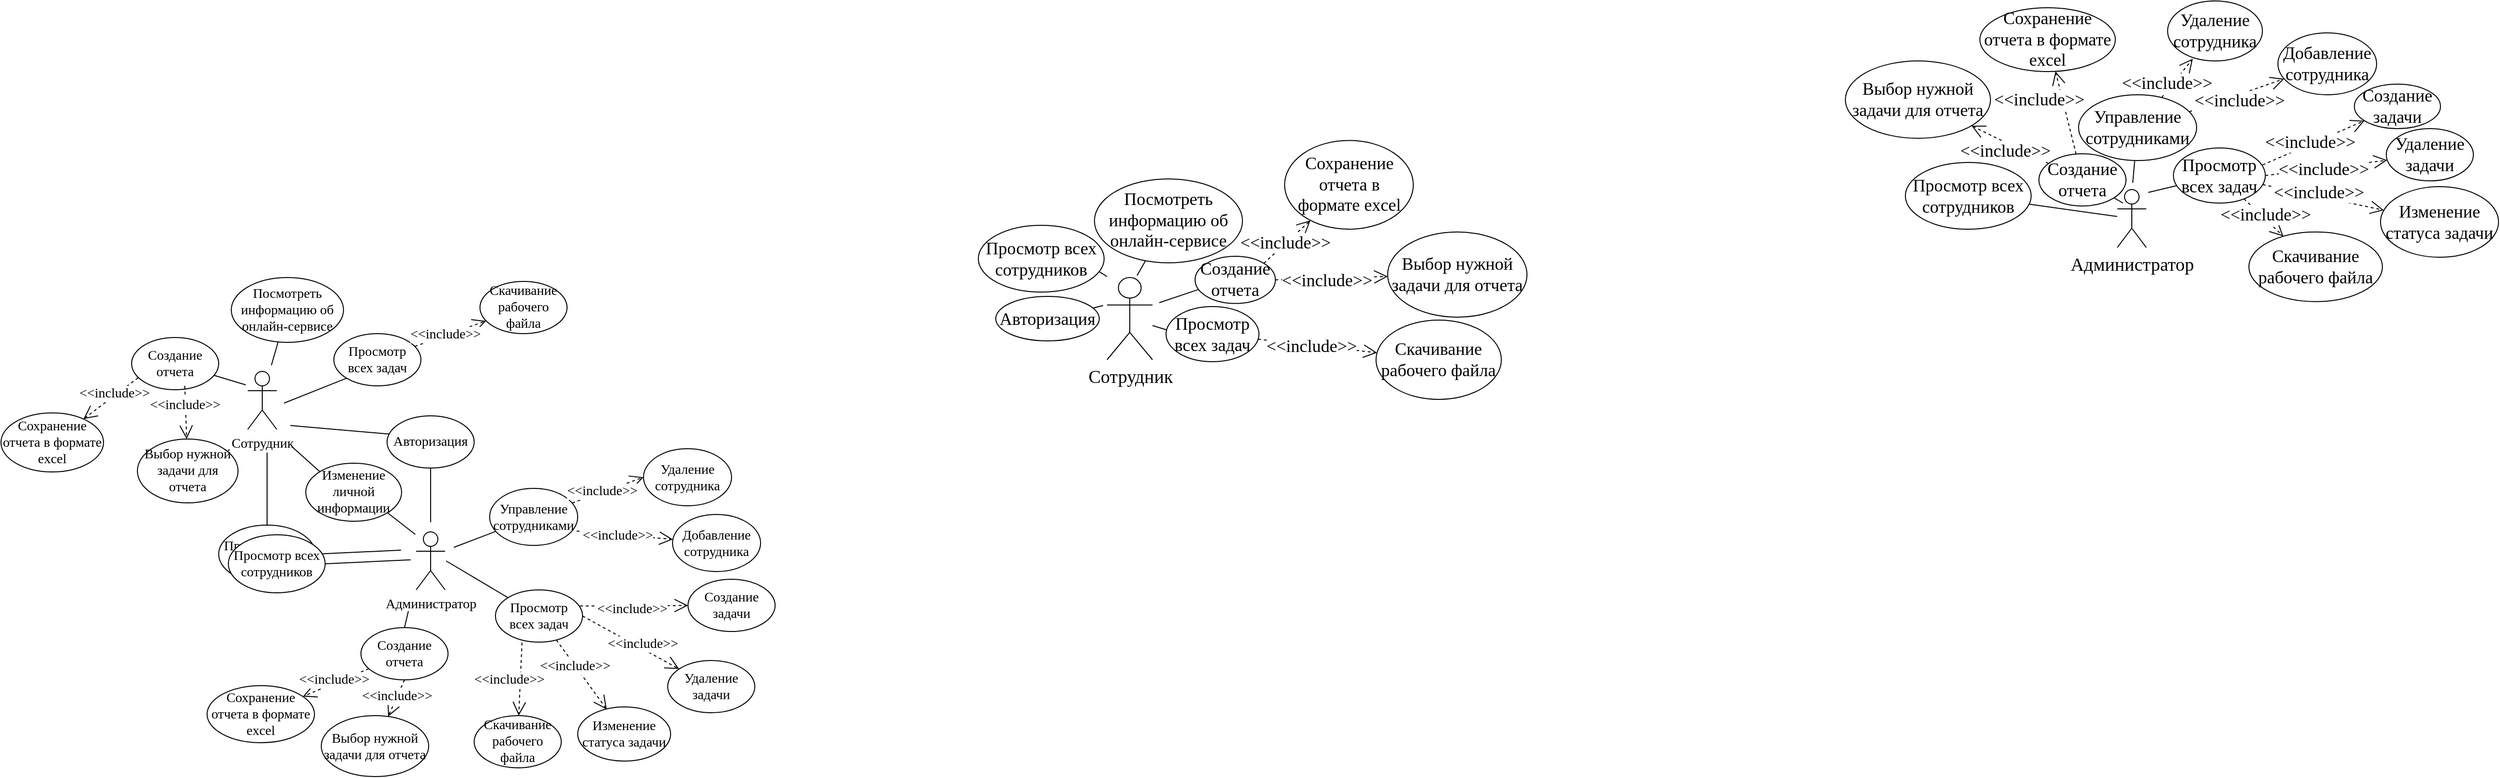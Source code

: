 <mxfile>
    <diagram id="_EMshqNhNGl3x2o3V7k_" name="Page-1">
        <mxGraphModel dx="1003" dy="794" grid="0" gridSize="10" guides="1" tooltips="1" connect="1" arrows="1" fold="1" page="0" pageScale="1" pageWidth="850" pageHeight="1100" background="#ffffff" math="0" shadow="0">
            <root>
                <mxCell id="0"/>
                <mxCell id="1" parent="0"/>
                <mxCell id="2" value="&lt;font color=&quot;#000000&quot; style=&quot;font-size: 14px;&quot;&gt;Сотрудник&lt;br style=&quot;font-size: 14px;&quot;&gt;&lt;/font&gt;" style="shape=umlActor;verticalLabelPosition=bottom;verticalAlign=top;html=1;strokeColor=#000000;fillColor=#FFFFFF;fontFamily=Times New Roman;fontSize=14;" parent="1" vertex="1">
                    <mxGeometry x="318" y="181" width="30" height="60" as="geometry"/>
                </mxCell>
                <mxCell id="23" style="edgeStyle=none;html=1;labelBackgroundColor=none;strokeColor=#000000;fontFamily=Arial;fontColor=#000000;endArrow=none;endFill=0;" parent="1" target="10" edge="1">
                    <mxGeometry relative="1" as="geometry">
                        <mxPoint x="531" y="363" as="sourcePoint"/>
                    </mxGeometry>
                </mxCell>
                <mxCell id="24" style="edgeStyle=none;html=1;labelBackgroundColor=none;strokeColor=#000000;fontFamily=Arial;fontColor=#000000;endArrow=none;endFill=0;" parent="1" target="12" edge="1">
                    <mxGeometry relative="1" as="geometry">
                        <mxPoint x="523" y="377" as="sourcePoint"/>
                    </mxGeometry>
                </mxCell>
                <mxCell id="25" style="edgeStyle=none;html=1;labelBackgroundColor=none;strokeColor=#000000;fontFamily=Arial;fontColor=#000000;endArrow=none;endFill=0;" parent="1" target="4" edge="1">
                    <mxGeometry relative="1" as="geometry">
                        <mxPoint x="507" y="337" as="sourcePoint"/>
                    </mxGeometry>
                </mxCell>
                <mxCell id="3" value="Администратор" style="shape=umlActor;verticalLabelPosition=bottom;verticalAlign=top;html=1;strokeColor=#000000;fontColor=#000000;fillColor=#FFFFFF;fontFamily=Times New Roman;fontSize=14;" parent="1" vertex="1">
                    <mxGeometry x="492" y="347" width="30" height="60" as="geometry"/>
                </mxCell>
                <mxCell id="30" style="edgeStyle=none;html=1;labelBackgroundColor=none;strokeColor=#000000;fontFamily=Arial;fontColor=#000000;endArrow=none;endFill=0;" parent="1" edge="1">
                    <mxGeometry relative="1" as="geometry">
                        <mxPoint x="362" y="237" as="targetPoint"/>
                        <mxPoint x="466" y="246" as="sourcePoint"/>
                    </mxGeometry>
                </mxCell>
                <mxCell id="4" value="Авторизация" style="ellipse;whiteSpace=wrap;html=1;strokeColor=#000000;fontColor=#000000;fillColor=#FFFFFF;fontFamily=Times New Roman;fontSize=14;" parent="1" vertex="1">
                    <mxGeometry x="462" y="227" width="90" height="54" as="geometry"/>
                </mxCell>
                <mxCell id="26" style="edgeStyle=none;html=1;exitX=1;exitY=1;exitDx=0;exitDy=0;labelBackgroundColor=none;strokeColor=#000000;fontFamily=Arial;fontColor=#000000;endArrow=none;endFill=0;" parent="1" source="5" edge="1">
                    <mxGeometry relative="1" as="geometry">
                        <mxPoint x="491.185" y="349.593" as="targetPoint"/>
                    </mxGeometry>
                </mxCell>
                <mxCell id="29" style="edgeStyle=none;html=1;exitX=0;exitY=0;exitDx=0;exitDy=0;labelBackgroundColor=none;strokeColor=#000000;fontFamily=Arial;fontColor=#000000;endArrow=none;endFill=0;" parent="1" source="5" edge="1">
                    <mxGeometry relative="1" as="geometry">
                        <mxPoint x="364.37" y="259.519" as="targetPoint"/>
                    </mxGeometry>
                </mxCell>
                <mxCell id="5" value="Изменение личной информации" style="ellipse;whiteSpace=wrap;html=1;strokeColor=#000000;fontColor=#000000;fillColor=#FFFFFF;fontFamily=Times New Roman;fontSize=14;" parent="1" vertex="1">
                    <mxGeometry x="378" y="276" width="99" height="60" as="geometry"/>
                </mxCell>
                <mxCell id="27" style="edgeStyle=none;html=1;exitX=1;exitY=0.5;exitDx=0;exitDy=0;labelBackgroundColor=none;strokeColor=#000000;fontFamily=Arial;fontColor=#000000;endArrow=none;endFill=0;" parent="1" source="8" edge="1">
                    <mxGeometry relative="1" as="geometry">
                        <mxPoint x="476.37" y="365.889" as="targetPoint"/>
                    </mxGeometry>
                </mxCell>
                <mxCell id="28" style="edgeStyle=none;html=1;exitX=0.5;exitY=0;exitDx=0;exitDy=0;labelBackgroundColor=none;strokeColor=#000000;fontFamily=Arial;fontColor=#000000;endArrow=none;endFill=0;" parent="1" source="8" edge="1">
                    <mxGeometry relative="1" as="geometry">
                        <mxPoint x="338" y="265" as="targetPoint"/>
                    </mxGeometry>
                </mxCell>
                <mxCell id="8" value="Просмотр всех сотрудников" style="ellipse;whiteSpace=wrap;html=1;strokeColor=#000000;fontColor=#000000;fillColor=#FFFFFF;fontFamily=Times New Roman;fontSize=14;" parent="1" vertex="1">
                    <mxGeometry x="288" y="340" width="100" height="60" as="geometry"/>
                </mxCell>
                <mxCell id="10" value="Управление сотрудниками" style="ellipse;whiteSpace=wrap;html=1;strokeColor=#000000;fontColor=#000000;fillColor=#FFFFFF;fontFamily=Times New Roman;fontSize=14;" parent="1" vertex="1">
                    <mxGeometry x="568" y="302" width="91" height="59" as="geometry"/>
                </mxCell>
                <mxCell id="31" style="edgeStyle=none;html=1;exitX=0;exitY=1;exitDx=0;exitDy=0;labelBackgroundColor=none;strokeColor=#000000;fontFamily=Arial;fontColor=#000000;endArrow=none;endFill=0;" parent="1" source="11" edge="1">
                    <mxGeometry relative="1" as="geometry">
                        <mxPoint x="355.481" y="213.889" as="targetPoint"/>
                    </mxGeometry>
                </mxCell>
                <mxCell id="11" value="Просмотр всех задач" style="ellipse;whiteSpace=wrap;html=1;strokeColor=#000000;fontColor=#000000;fillColor=#FFFFFF;fontFamily=Times New Roman;fontSize=14;" parent="1" vertex="1">
                    <mxGeometry x="407" y="142" width="90" height="54" as="geometry"/>
                </mxCell>
                <mxCell id="12" value="Просмотр всех задач" style="ellipse;whiteSpace=wrap;html=1;strokeColor=#000000;fontColor=#000000;fillColor=#FFFFFF;fontFamily=Times New Roman;fontSize=14;" parent="1" vertex="1">
                    <mxGeometry x="574" y="407" width="90" height="54" as="geometry"/>
                </mxCell>
                <mxCell id="13" value="Создание задачи" style="ellipse;whiteSpace=wrap;html=1;strokeColor=#000000;fontColor=#000000;fillColor=#FFFFFF;fontFamily=Times New Roman;fontSize=14;" parent="1" vertex="1">
                    <mxGeometry x="773" y="396" width="90" height="54" as="geometry"/>
                </mxCell>
                <mxCell id="14" value="Удаление задачи" style="ellipse;whiteSpace=wrap;html=1;strokeColor=#000000;fontColor=#000000;fillColor=#FFFFFF;fontFamily=Times New Roman;fontSize=14;" parent="1" vertex="1">
                    <mxGeometry x="752" y="480" width="90" height="54" as="geometry"/>
                </mxCell>
                <mxCell id="15" value="Изменение статуса задачи" style="ellipse;whiteSpace=wrap;html=1;strokeColor=#000000;fontColor=#000000;fillColor=#FFFFFF;fontFamily=Times New Roman;fontSize=14;" parent="1" vertex="1">
                    <mxGeometry x="659" y="528" width="96" height="56" as="geometry"/>
                </mxCell>
                <mxCell id="16" value="" style="endArrow=open;endSize=12;dashed=1;html=1;fontColor=#000000;strokeColor=#000000;entryX=0.313;entryY=0.046;entryDx=0;entryDy=0;entryPerimeter=0;" parent="1" source="12" target="15" edge="1">
                    <mxGeometry x="0.275" y="-16" width="160" relative="1" as="geometry">
                        <mxPoint x="371" y="462" as="sourcePoint"/>
                        <mxPoint x="531" y="462" as="targetPoint"/>
                        <mxPoint as="offset"/>
                    </mxGeometry>
                </mxCell>
                <mxCell id="17" value="" style="endArrow=open;endSize=12;dashed=1;html=1;fontColor=#000000;strokeColor=#000000;exitX=1;exitY=0.5;exitDx=0;exitDy=0;" parent="1" source="12" target="14" edge="1">
                    <mxGeometry x="0.275" y="-16" width="160" relative="1" as="geometry">
                        <mxPoint x="652" y="437" as="sourcePoint"/>
                        <mxPoint x="682.43" y="472.4" as="targetPoint"/>
                        <mxPoint as="offset"/>
                    </mxGeometry>
                </mxCell>
                <mxCell id="18" value="" style="endArrow=open;endSize=12;dashed=1;html=1;fontColor=#000000;strokeColor=#000000;exitX=0.97;exitY=0.308;exitDx=0;exitDy=0;exitPerimeter=0;" parent="1" source="12" target="13" edge="1">
                    <mxGeometry x="0.275" y="-16" width="160" relative="1" as="geometry">
                        <mxPoint x="691.24" y="423.608" as="sourcePoint"/>
                        <mxPoint x="732.313" y="433.832" as="targetPoint"/>
                        <mxPoint as="offset"/>
                    </mxGeometry>
                </mxCell>
                <mxCell id="20" value="&lt;span style=&quot;font-size: 14px;&quot;&gt;&amp;lt;&amp;lt;include&amp;gt;&amp;gt;&lt;/span&gt;" style="edgeLabel;html=1;align=center;verticalAlign=middle;resizable=0;points=[];fontColor=#000000;imageAspect=1;noLabel=0;portConstraintRotation=0;recursiveResize=1;expand=1;fixDash=0;backgroundOutline=0;autosize=0;movable=1;resizeWidth=0;rotatable=1;labelBackgroundColor=#FFFFFF;rotation=0;fontFamily=Times New Roman;fontSize=14;" parent="18" vertex="1" connectable="0">
                    <mxGeometry x="-0.229" y="-1" relative="1" as="geometry">
                        <mxPoint x="21" y="38" as="offset"/>
                    </mxGeometry>
                </mxCell>
                <mxCell id="21" value="&amp;lt;&amp;lt;include&amp;gt;&amp;gt;" style="edgeLabel;align=center;verticalAlign=middle;resizable=0;points=[];fontFamily=Times New Roman;fontColor=#000000;html=1;labelBackgroundColor=#FFFFFF;rotation=0;fontSize=14;" parent="18" vertex="1" connectable="0">
                    <mxGeometry x="0.17" y="2" relative="1" as="geometry">
                        <mxPoint x="-12" y="5" as="offset"/>
                    </mxGeometry>
                </mxCell>
                <mxCell id="22" value="&lt;span style=&quot;font-size: 14px;&quot;&gt;&amp;lt;&amp;lt;include&amp;gt;&amp;gt;&lt;/span&gt;" style="edgeLabel;html=1;align=center;verticalAlign=middle;resizable=0;points=[];fontColor=#000000;imageAspect=1;noLabel=0;portConstraintRotation=0;recursiveResize=1;expand=1;fixDash=0;backgroundOutline=0;autosize=0;movable=1;resizeWidth=0;rotatable=1;labelBackgroundColor=#FFFFFF;rotation=0;fontFamily=Times New Roman;fontSize=14;" parent="1" vertex="1" connectable="0">
                    <mxGeometry x="655.997" y="486.005" as="geometry"/>
                </mxCell>
                <mxCell id="33" style="edgeStyle=none;html=1;labelBackgroundColor=none;strokeColor=#000000;fontFamily=Arial;fontColor=#000000;endArrow=none;endFill=0;" parent="1" source="32" edge="1">
                    <mxGeometry relative="1" as="geometry">
                        <mxPoint x="342.444" y="174.778" as="targetPoint"/>
                    </mxGeometry>
                </mxCell>
                <mxCell id="32" value="Посмотреть информацию об онлайн-сервисе" style="ellipse;whiteSpace=wrap;html=1;strokeColor=#000000;fontColor=#000000;fillColor=#FFFFFF;fontFamily=Times New Roman;fontSize=14;" parent="1" vertex="1">
                    <mxGeometry x="301" y="84" width="116" height="67" as="geometry"/>
                </mxCell>
                <mxCell id="51" style="edgeStyle=none;html=1;exitX=0.5;exitY=0;exitDx=0;exitDy=0;labelBackgroundColor=none;strokeColor=#000000;fontFamily=Arial;fontColor=#000000;endArrow=none;endFill=0;" parent="1" source="34" edge="1">
                    <mxGeometry relative="1" as="geometry">
                        <mxPoint x="484" y="429" as="targetPoint"/>
                    </mxGeometry>
                </mxCell>
                <mxCell id="34" value="Создание отчета" style="ellipse;whiteSpace=wrap;html=1;strokeColor=#000000;fontColor=#000000;fillColor=#FFFFFF;fontFamily=Times New Roman;fontSize=14;" parent="1" vertex="1">
                    <mxGeometry x="435" y="446" width="90" height="54" as="geometry"/>
                </mxCell>
                <mxCell id="35" value="Выбор нужной задачи для отчета" style="ellipse;whiteSpace=wrap;html=1;strokeColor=#000000;fontColor=#000000;fillColor=#FFFFFF;fontFamily=Times New Roman;fontSize=14;" parent="1" vertex="1">
                    <mxGeometry x="394" y="537" width="111" height="63" as="geometry"/>
                </mxCell>
                <mxCell id="36" value="Сохранение отчета в формате excel" style="ellipse;whiteSpace=wrap;html=1;strokeColor=#000000;fontColor=#000000;fillColor=#FFFFFF;fontFamily=Times New Roman;fontSize=14;" parent="1" vertex="1">
                    <mxGeometry x="276" y="506" width="111" height="59" as="geometry"/>
                </mxCell>
                <mxCell id="37" value="" style="endArrow=open;endSize=12;dashed=1;html=1;fontColor=#000000;strokeColor=#000000;exitX=0.5;exitY=1;exitDx=0;exitDy=0;" parent="1" source="34" target="35" edge="1">
                    <mxGeometry x="0.275" y="-16" width="160" relative="1" as="geometry">
                        <mxPoint x="675.04" y="433.166" as="sourcePoint"/>
                        <mxPoint x="703.64" y="507.81" as="targetPoint"/>
                        <mxPoint as="offset"/>
                    </mxGeometry>
                </mxCell>
                <mxCell id="38" value="" style="endArrow=open;endSize=12;dashed=1;html=1;fontColor=#000000;strokeColor=#000000;" parent="1" source="34" target="36" edge="1">
                    <mxGeometry x="0.275" y="-16" width="160" relative="1" as="geometry">
                        <mxPoint x="548.946" y="508.016" as="sourcePoint"/>
                        <mxPoint x="588.043" y="547.043" as="targetPoint"/>
                        <mxPoint as="offset"/>
                    </mxGeometry>
                </mxCell>
                <mxCell id="39" value="&lt;span style=&quot;font-size: 14px;&quot;&gt;&amp;lt;&amp;lt;include&amp;gt;&amp;gt;&lt;/span&gt;" style="edgeLabel;html=1;align=center;verticalAlign=middle;resizable=0;points=[];fontColor=#000000;imageAspect=1;noLabel=0;portConstraintRotation=0;recursiveResize=1;expand=1;fixDash=0;backgroundOutline=0;autosize=0;movable=1;resizeWidth=0;rotatable=1;labelBackgroundColor=#FFFFFF;rotation=0;fontFamily=Times New Roman;fontSize=14;" parent="1" vertex="1" connectable="0">
                    <mxGeometry x="471.997" y="517.005" as="geometry"/>
                </mxCell>
                <mxCell id="40" value="&lt;span style=&quot;font-size: 14px;&quot;&gt;&amp;lt;&amp;lt;include&amp;gt;&amp;gt;&lt;/span&gt;" style="edgeLabel;html=1;align=center;verticalAlign=middle;resizable=0;points=[];fontColor=#000000;imageAspect=1;noLabel=0;portConstraintRotation=0;recursiveResize=1;expand=1;fixDash=0;backgroundOutline=0;autosize=0;movable=1;resizeWidth=0;rotatable=1;labelBackgroundColor=#FFFFFF;rotation=0;fontFamily=Times New Roman;fontSize=14;" parent="1" vertex="1" connectable="0">
                    <mxGeometry x="406.997" y="500.005" as="geometry"/>
                </mxCell>
                <mxCell id="52" style="edgeStyle=none;html=1;labelBackgroundColor=none;strokeColor=#000000;fontFamily=Arial;fontColor=#000000;endArrow=none;endFill=0;" parent="1" source="41" edge="1">
                    <mxGeometry relative="1" as="geometry">
                        <mxPoint x="316" y="195" as="targetPoint"/>
                    </mxGeometry>
                </mxCell>
                <mxCell id="41" value="Создание отчета" style="ellipse;whiteSpace=wrap;html=1;strokeColor=#000000;fontColor=#000000;fillColor=#FFFFFF;fontFamily=Times New Roman;fontSize=14;" parent="1" vertex="1">
                    <mxGeometry x="198" y="146" width="90" height="54" as="geometry"/>
                </mxCell>
                <mxCell id="42" value="Выбор нужной задачи для отчета" style="ellipse;whiteSpace=wrap;html=1;strokeColor=#000000;fontColor=#000000;fillColor=#FFFFFF;fontFamily=Times New Roman;fontSize=14;" parent="1" vertex="1">
                    <mxGeometry x="204" y="251" width="104" height="66" as="geometry"/>
                </mxCell>
                <mxCell id="43" value="Сохранение отчета в формате excel" style="ellipse;whiteSpace=wrap;html=1;strokeColor=#000000;fontColor=#000000;fillColor=#FFFFFF;fontFamily=Times New Roman;fontSize=14;" parent="1" vertex="1">
                    <mxGeometry x="63" y="224" width="106" height="61" as="geometry"/>
                </mxCell>
                <mxCell id="44" value="" style="endArrow=open;endSize=12;dashed=1;html=1;fontColor=#000000;strokeColor=#000000;exitX=0.611;exitY=0.926;exitDx=0;exitDy=0;exitPerimeter=0;" parent="1" source="41" target="42" edge="1">
                    <mxGeometry x="0.275" y="-16" width="160" relative="1" as="geometry">
                        <mxPoint x="272.04" y="98.166" as="sourcePoint"/>
                        <mxPoint x="300.64" y="172.81" as="targetPoint"/>
                        <mxPoint as="offset"/>
                    </mxGeometry>
                </mxCell>
                <mxCell id="45" value="" style="endArrow=open;endSize=12;dashed=1;html=1;fontColor=#000000;strokeColor=#000000;exitX=0.074;exitY=0.772;exitDx=0;exitDy=0;exitPerimeter=0;" parent="1" source="41" target="43" edge="1">
                    <mxGeometry x="0.275" y="-16" width="160" relative="1" as="geometry">
                        <mxPoint x="145.946" y="173.016" as="sourcePoint"/>
                        <mxPoint x="185.043" y="212.043" as="targetPoint"/>
                        <mxPoint as="offset"/>
                    </mxGeometry>
                </mxCell>
                <mxCell id="46" value="&lt;span style=&quot;font-size: 14px;&quot;&gt;&amp;lt;&amp;lt;include&amp;gt;&amp;gt;&lt;/span&gt;" style="edgeLabel;html=1;align=center;verticalAlign=middle;resizable=0;points=[];fontColor=#000000;imageAspect=1;noLabel=0;portConstraintRotation=0;recursiveResize=1;expand=1;fixDash=0;backgroundOutline=0;autosize=0;movable=1;resizeWidth=0;rotatable=1;labelBackgroundColor=#FFFFFF;rotation=0;fontFamily=Times New Roman;fontSize=14;" parent="1" vertex="1" connectable="0">
                    <mxGeometry x="179.997" y="204.005" as="geometry"/>
                </mxCell>
                <mxCell id="47" value="&lt;span style=&quot;font-size: 14px;&quot;&gt;&amp;lt;&amp;lt;include&amp;gt;&amp;gt;&lt;/span&gt;" style="edgeLabel;html=1;align=center;verticalAlign=middle;resizable=0;points=[];fontColor=#000000;imageAspect=1;noLabel=0;portConstraintRotation=0;recursiveResize=1;expand=1;fixDash=0;backgroundOutline=0;autosize=0;movable=1;resizeWidth=0;rotatable=1;labelBackgroundColor=#FFFFFF;rotation=0;fontFamily=Times New Roman;fontSize=14;" parent="1" vertex="1" connectable="0">
                    <mxGeometry x="252.997" y="216.005" as="geometry"/>
                </mxCell>
                <mxCell id="48" value="Скачивание рабочего файла" style="ellipse;whiteSpace=wrap;html=1;strokeColor=#000000;fontColor=#000000;fillColor=#FFFFFF;fontFamily=Times New Roman;fontSize=14;" parent="1" vertex="1">
                    <mxGeometry x="552" y="537" width="90" height="54" as="geometry"/>
                </mxCell>
                <mxCell id="49" value="" style="endArrow=open;endSize=12;dashed=1;html=1;fontColor=#000000;strokeColor=#000000;exitX=0.305;exitY=1.01;exitDx=0;exitDy=0;exitPerimeter=0;" parent="1" source="12" target="48" edge="1">
                    <mxGeometry x="0.275" y="-16" width="160" relative="1" as="geometry">
                        <mxPoint x="655" y="424" as="sourcePoint"/>
                        <mxPoint x="781.35" y="469.71" as="targetPoint"/>
                        <mxPoint as="offset"/>
                    </mxGeometry>
                </mxCell>
                <mxCell id="50" value="&lt;span style=&quot;font-size: 14px;&quot;&gt;&amp;lt;&amp;lt;include&amp;gt;&amp;gt;&lt;/span&gt;" style="edgeLabel;html=1;align=center;verticalAlign=middle;resizable=0;points=[];fontColor=#000000;imageAspect=1;noLabel=0;portConstraintRotation=0;recursiveResize=1;expand=1;fixDash=0;backgroundOutline=0;autosize=0;movable=1;resizeWidth=0;rotatable=1;labelBackgroundColor=#FFFFFF;rotation=0;fontFamily=Times New Roman;fontSize=14;" parent="1" vertex="1" connectable="0">
                    <mxGeometry x="587.997" y="500.005" as="geometry"/>
                </mxCell>
                <mxCell id="53" value="Скачивание рабочего файла" style="ellipse;whiteSpace=wrap;html=1;strokeColor=#000000;fontColor=#000000;fillColor=#FFFFFF;fontFamily=Times New Roman;fontSize=14;" parent="1" vertex="1">
                    <mxGeometry x="558" y="88" width="90" height="54" as="geometry"/>
                </mxCell>
                <mxCell id="54" value="" style="endArrow=open;endSize=12;dashed=1;html=1;fontColor=#000000;strokeColor=#000000;" parent="1" source="11" target="53" edge="1">
                    <mxGeometry x="0.275" y="-16" width="160" relative="1" as="geometry">
                        <mxPoint x="512.003" y="157.045" as="sourcePoint"/>
                        <mxPoint x="571.121" y="101.997" as="targetPoint"/>
                        <mxPoint as="offset"/>
                    </mxGeometry>
                </mxCell>
                <mxCell id="56" value="&amp;lt;&amp;lt;include&amp;gt;&amp;gt;" style="edgeLabel;align=center;verticalAlign=middle;resizable=0;points=[];fontFamily=Times New Roman;fontColor=#000000;html=1;labelBackgroundColor=#FFFFFF;rotation=0;fontSize=14;" parent="54" vertex="1" connectable="0">
                    <mxGeometry x="0.17" y="2" relative="1" as="geometry">
                        <mxPoint x="-12" y="5" as="offset"/>
                    </mxGeometry>
                </mxCell>
                <mxCell id="60" value="Удаление сотрудника" style="ellipse;whiteSpace=wrap;html=1;strokeColor=#000000;fontColor=#000000;fillColor=#FFFFFF;fontFamily=Times New Roman;fontSize=14;" parent="1" vertex="1">
                    <mxGeometry x="727" y="261" width="91" height="59" as="geometry"/>
                </mxCell>
                <mxCell id="62" value="Добавление сотрудника" style="ellipse;whiteSpace=wrap;html=1;strokeColor=#000000;fontColor=#000000;fillColor=#FFFFFF;fontFamily=Times New Roman;fontSize=14;" parent="1" vertex="1">
                    <mxGeometry x="757" y="329" width="91" height="59" as="geometry"/>
                </mxCell>
                <mxCell id="63" value="" style="endArrow=open;endSize=12;dashed=1;html=1;fontColor=#000000;strokeColor=#000000;entryX=0;entryY=0.5;entryDx=0;entryDy=0;" parent="1" source="10" target="60" edge="1">
                    <mxGeometry x="0.275" y="-16" width="160" relative="1" as="geometry">
                        <mxPoint x="778" y="148.632" as="sourcePoint"/>
                        <mxPoint x="889.7" y="148" as="targetPoint"/>
                        <mxPoint as="offset"/>
                    </mxGeometry>
                </mxCell>
                <mxCell id="65" value="&amp;lt;&amp;lt;include&amp;gt;&amp;gt;" style="edgeLabel;align=center;verticalAlign=middle;resizable=0;points=[];fontFamily=Times New Roman;fontColor=#000000;html=1;labelBackgroundColor=#FFFFFF;rotation=0;fontSize=14;" parent="63" vertex="1" connectable="0">
                    <mxGeometry x="0.17" y="2" relative="1" as="geometry">
                        <mxPoint x="-12" y="5" as="offset"/>
                    </mxGeometry>
                </mxCell>
                <mxCell id="66" value="" style="endArrow=open;endSize=12;dashed=1;html=1;fontColor=#000000;strokeColor=#000000;exitX=0.988;exitY=0.748;exitDx=0;exitDy=0;exitPerimeter=0;" parent="1" source="10" target="62" edge="1">
                    <mxGeometry x="0.275" y="-16" width="160" relative="1" as="geometry">
                        <mxPoint x="911" y="149.632" as="sourcePoint"/>
                        <mxPoint x="1022.7" y="149" as="targetPoint"/>
                        <mxPoint as="offset"/>
                    </mxGeometry>
                </mxCell>
                <mxCell id="68" value="&amp;lt;&amp;lt;include&amp;gt;&amp;gt;" style="edgeLabel;align=center;verticalAlign=middle;resizable=0;points=[];fontFamily=Times New Roman;fontColor=#000000;html=1;labelBackgroundColor=#FFFFFF;rotation=0;fontSize=14;" parent="66" vertex="1" connectable="0">
                    <mxGeometry x="0.17" y="2" relative="1" as="geometry">
                        <mxPoint x="-17" y="2" as="offset"/>
                    </mxGeometry>
                </mxCell>
                <mxCell id="69" value="&lt;font color=&quot;#000000&quot; style=&quot;&quot;&gt;&lt;font style=&quot;font-size: 19px;&quot;&gt;Сотрудник&lt;/font&gt;&lt;br style=&quot;font-size: 14px;&quot;&gt;&lt;/font&gt;" style="shape=umlActor;verticalLabelPosition=bottom;verticalAlign=top;html=1;strokeColor=#000000;fillColor=#FFFFFF;fontFamily=Times New Roman;fontSize=14;" parent="1" vertex="1">
                    <mxGeometry x="1206" y="84" width="47" height="85" as="geometry"/>
                </mxCell>
                <mxCell id="70" style="edgeStyle=none;html=1;labelBackgroundColor=none;strokeColor=#000000;fontFamily=Arial;fontColor=#000000;endArrow=none;endFill=0;" parent="1" source="71" edge="1">
                    <mxGeometry relative="1" as="geometry">
                        <mxPoint x="1237" y="82" as="targetPoint"/>
                    </mxGeometry>
                </mxCell>
                <mxCell id="71" value="Посмотреть информацию об онлайн-сервисе" style="ellipse;whiteSpace=wrap;html=1;strokeColor=#000000;fontColor=#000000;fillColor=#FFFFFF;fontFamily=Times New Roman;fontSize=18;" parent="1" vertex="1">
                    <mxGeometry x="1193" y="-18" width="153" height="86.78" as="geometry"/>
                </mxCell>
                <mxCell id="72" value="Создание отчета" style="ellipse;whiteSpace=wrap;html=1;strokeColor=#000000;fontColor=#000000;fillColor=#FFFFFF;fontFamily=Times New Roman;fontSize=18;" parent="1" vertex="1">
                    <mxGeometry x="1297" y="62" width="83" height="48.78" as="geometry"/>
                </mxCell>
                <mxCell id="73" value="Выбор нужной задачи для отчета" style="ellipse;whiteSpace=wrap;html=1;strokeColor=#000000;fontColor=#000000;fillColor=#FFFFFF;fontFamily=Times New Roman;fontSize=18;" parent="1" vertex="1">
                    <mxGeometry x="1496" y="36.89" width="144" height="88.11" as="geometry"/>
                </mxCell>
                <mxCell id="74" value="Сохранение отчета в формате excel" style="ellipse;whiteSpace=wrap;html=1;strokeColor=#000000;fontColor=#000000;fillColor=#FFFFFF;fontFamily=Times New Roman;fontSize=18;" parent="1" vertex="1">
                    <mxGeometry x="1389.52" y="-57.78" width="133" height="91.78" as="geometry"/>
                </mxCell>
                <mxCell id="75" value="" style="endArrow=open;endSize=12;dashed=1;html=1;fontColor=#000000;strokeColor=#000000;exitX=1;exitY=0.5;exitDx=0;exitDy=0;" parent="1" source="72" target="73" edge="1">
                    <mxGeometry x="0.275" y="-16" width="160" relative="1" as="geometry">
                        <mxPoint x="1485.04" y="12.386" as="sourcePoint"/>
                        <mxPoint x="1513.64" y="87.03" as="targetPoint"/>
                        <mxPoint as="offset"/>
                    </mxGeometry>
                </mxCell>
                <mxCell id="76" value="" style="endArrow=open;endSize=12;dashed=1;html=1;fontColor=#000000;strokeColor=#000000;exitX=1;exitY=0;exitDx=0;exitDy=0;" parent="1" source="72" target="74" edge="1">
                    <mxGeometry x="0.275" y="-16" width="160" relative="1" as="geometry">
                        <mxPoint x="1358.946" y="87.236" as="sourcePoint"/>
                        <mxPoint x="1398.043" y="126.263" as="targetPoint"/>
                        <mxPoint as="offset"/>
                    </mxGeometry>
                </mxCell>
                <mxCell id="77" value="&lt;span style=&quot;font-size: 18px;&quot;&gt;&amp;lt;&amp;lt;include&amp;gt;&amp;gt;&lt;/span&gt;" style="edgeLabel;html=1;align=center;verticalAlign=middle;resizable=0;points=[];fontColor=#000000;imageAspect=1;noLabel=0;portConstraintRotation=0;recursiveResize=1;expand=1;fixDash=0;backgroundOutline=0;autosize=0;movable=1;resizeWidth=0;rotatable=1;labelBackgroundColor=#FFFFFF;rotation=0;fontFamily=Times New Roman;fontSize=18;" parent="1" vertex="1" connectable="0">
                    <mxGeometry x="1389.517" y="48.005" as="geometry">
                        <mxPoint as="offset"/>
                    </mxGeometry>
                </mxCell>
                <mxCell id="78" value="&lt;span style=&quot;font-size: 18px;&quot;&gt;&amp;lt;&amp;lt;include&amp;gt;&amp;gt;&lt;/span&gt;" style="edgeLabel;html=1;align=center;verticalAlign=middle;resizable=0;points=[];fontColor=#000000;imageAspect=1;noLabel=0;portConstraintRotation=0;recursiveResize=1;expand=1;fixDash=0;backgroundOutline=0;autosize=0;movable=1;resizeWidth=0;rotatable=1;labelBackgroundColor=#FFFFFF;rotation=0;fontFamily=Times New Roman;fontSize=18;" parent="1" vertex="1" connectable="0">
                    <mxGeometry x="1432.997" y="86.395" as="geometry"/>
                </mxCell>
                <mxCell id="79" style="edgeStyle=none;html=1;exitX=0.006;exitY=0.423;exitDx=0;exitDy=0;labelBackgroundColor=none;strokeColor=#000000;fontFamily=Arial;fontColor=#000000;endArrow=none;endFill=0;exitPerimeter=0;" parent="1" source="80" target="69" edge="1">
                    <mxGeometry relative="1" as="geometry">
                        <mxPoint x="1525.001" y="301.999" as="targetPoint"/>
                    </mxGeometry>
                </mxCell>
                <mxCell id="80" value="Просмотр всех задач" style="ellipse;whiteSpace=wrap;html=1;strokeColor=#000000;fontColor=#000000;fillColor=#FFFFFF;fontFamily=Times New Roman;fontSize=18;" parent="1" vertex="1">
                    <mxGeometry x="1267" y="114" width="96" height="57" as="geometry"/>
                </mxCell>
                <mxCell id="81" value="Скачивание рабочего файла" style="ellipse;whiteSpace=wrap;html=1;strokeColor=#000000;fontColor=#000000;fillColor=#FFFFFF;fontFamily=Times New Roman;fontSize=18;" parent="1" vertex="1">
                    <mxGeometry x="1484" y="128" width="129.48" height="82" as="geometry"/>
                </mxCell>
                <mxCell id="82" value="" style="endArrow=open;endSize=12;dashed=1;html=1;fontColor=#000000;strokeColor=#000000;" parent="1" source="80" target="81" edge="1">
                    <mxGeometry x="0.275" y="-16" width="160" relative="1" as="geometry">
                        <mxPoint x="1681.523" y="245.155" as="sourcePoint"/>
                        <mxPoint x="1740.641" y="190.107" as="targetPoint"/>
                        <mxPoint as="offset"/>
                    </mxGeometry>
                </mxCell>
                <mxCell id="83" value="&amp;lt;&amp;lt;include&amp;gt;&amp;gt;" style="edgeLabel;align=center;verticalAlign=middle;resizable=0;points=[];fontFamily=Times New Roman;fontColor=#000000;html=1;labelBackgroundColor=#FFFFFF;rotation=0;fontSize=18;" parent="82" vertex="1" connectable="0">
                    <mxGeometry x="0.17" y="2" relative="1" as="geometry">
                        <mxPoint x="-18" y="1" as="offset"/>
                    </mxGeometry>
                </mxCell>
                <mxCell id="84" style="edgeStyle=none;html=1;exitX=0.043;exitY=0.703;exitDx=0;exitDy=0;labelBackgroundColor=none;strokeColor=#000000;fontFamily=Arial;fontColor=#000000;endArrow=none;endFill=0;exitPerimeter=0;" parent="1" source="72" edge="1">
                    <mxGeometry relative="1" as="geometry">
                        <mxPoint x="1260" y="110" as="targetPoint"/>
                        <mxPoint x="1322.0" y="154.5" as="sourcePoint"/>
                    </mxGeometry>
                </mxCell>
                <mxCell id="85" style="edgeStyle=none;html=1;labelBackgroundColor=none;strokeColor=#000000;fontFamily=Times New Roman;fontColor=#000000;endArrow=none;endFill=0;fontSize=18;" parent="1" source="86" edge="1">
                    <mxGeometry relative="1" as="geometry">
                        <mxPoint x="1202" y="113" as="targetPoint"/>
                        <mxPoint x="1428" y="264" as="sourcePoint"/>
                    </mxGeometry>
                </mxCell>
                <mxCell id="86" value="Авторизация" style="ellipse;whiteSpace=wrap;html=1;strokeColor=#000000;fontColor=#000000;fillColor=#FFFFFF;fontFamily=Times New Roman;fontSize=18;" parent="1" vertex="1">
                    <mxGeometry x="1091" y="103.5" width="107" height="46" as="geometry"/>
                </mxCell>
                <mxCell id="87" style="edgeStyle=none;html=1;labelBackgroundColor=none;strokeColor=#000000;fontFamily=Times New Roman;fontColor=#000000;endArrow=none;endFill=0;fontSize=18;exitX=0.964;exitY=0.699;exitDx=0;exitDy=0;exitPerimeter=0;" parent="1" source="88" edge="1">
                    <mxGeometry relative="1" as="geometry">
                        <mxPoint x="1206" y="83" as="targetPoint"/>
                    </mxGeometry>
                </mxCell>
                <mxCell id="88" value="Просмотр всех сотрудников" style="ellipse;whiteSpace=wrap;html=1;strokeColor=#000000;fontColor=#000000;fillColor=#FFFFFF;fontFamily=Times New Roman;fontSize=18;" parent="1" vertex="1">
                    <mxGeometry x="1073" y="30" width="130" height="69" as="geometry"/>
                </mxCell>
                <mxCell id="89" style="edgeStyle=none;html=1;labelBackgroundColor=none;strokeColor=#000000;fontFamily=Times New Roman;fontColor=#000000;endArrow=none;endFill=0;fontSize=18;" parent="1" target="91" edge="1">
                    <mxGeometry relative="1" as="geometry">
                        <mxPoint x="2266" y="-14" as="sourcePoint"/>
                    </mxGeometry>
                </mxCell>
                <mxCell id="90" style="edgeStyle=none;html=1;labelBackgroundColor=none;strokeColor=#000000;fontFamily=Times New Roman;fontColor=#000000;endArrow=none;endFill=0;fontSize=18;" parent="1" target="92" edge="1">
                    <mxGeometry relative="1" as="geometry">
                        <mxPoint x="2282" y="-4" as="sourcePoint"/>
                    </mxGeometry>
                </mxCell>
                <mxCell id="91" value="Управление сотрудниками" style="ellipse;whiteSpace=wrap;html=1;strokeColor=#000000;fontColor=#000000;fillColor=#FFFFFF;fontFamily=Times New Roman;fontSize=18;" parent="1" vertex="1">
                    <mxGeometry x="2210" y="-105" width="122" height="68" as="geometry"/>
                </mxCell>
                <mxCell id="92" value="Просмотр всех задач" style="ellipse;whiteSpace=wrap;html=1;strokeColor=#000000;fontColor=#000000;fillColor=#FFFFFF;fontFamily=Times New Roman;fontSize=18;" parent="1" vertex="1">
                    <mxGeometry x="2308" y="-50" width="95" height="57" as="geometry"/>
                </mxCell>
                <mxCell id="93" value="Создание задачи" style="ellipse;whiteSpace=wrap;html=1;strokeColor=#000000;fontColor=#000000;fillColor=#FFFFFF;fontFamily=Times New Roman;fontSize=18;" parent="1" vertex="1">
                    <mxGeometry x="2495" y="-116" width="89" height="46" as="geometry"/>
                </mxCell>
                <mxCell id="94" value="Удаление задачи" style="ellipse;whiteSpace=wrap;html=1;strokeColor=#000000;fontColor=#000000;fillColor=#FFFFFF;fontFamily=Times New Roman;fontSize=18;" parent="1" vertex="1">
                    <mxGeometry x="2528" y="-70" width="90" height="54" as="geometry"/>
                </mxCell>
                <mxCell id="95" value="Изменение статуса задачи" style="ellipse;whiteSpace=wrap;html=1;strokeColor=#000000;fontColor=#000000;fillColor=#FFFFFF;fontFamily=Times New Roman;fontSize=18;" parent="1" vertex="1">
                    <mxGeometry x="2522" y="-10" width="122" height="73" as="geometry"/>
                </mxCell>
                <mxCell id="96" value="" style="endArrow=open;endSize=12;dashed=1;html=1;fontColor=#000000;strokeColor=#000000;fontFamily=Times New Roman;fontSize=18;" parent="1" source="92" target="95" edge="1">
                    <mxGeometry x="0.275" y="-16" width="160" relative="1" as="geometry">
                        <mxPoint x="2233" y="103" as="sourcePoint"/>
                        <mxPoint x="2393" y="103" as="targetPoint"/>
                        <mxPoint as="offset"/>
                    </mxGeometry>
                </mxCell>
                <mxCell id="97" value="" style="endArrow=open;endSize=12;dashed=1;html=1;fontColor=#000000;strokeColor=#000000;exitX=1;exitY=0.5;exitDx=0;exitDy=0;fontFamily=Times New Roman;fontSize=18;" parent="1" source="92" target="94" edge="1">
                    <mxGeometry x="0.275" y="-16" width="160" relative="1" as="geometry">
                        <mxPoint x="2514" y="78" as="sourcePoint"/>
                        <mxPoint x="2544.43" y="113.4" as="targetPoint"/>
                        <mxPoint as="offset"/>
                    </mxGeometry>
                </mxCell>
                <mxCell id="98" value="" style="endArrow=open;endSize=12;dashed=1;html=1;fontColor=#000000;strokeColor=#000000;exitX=0.97;exitY=0.308;exitDx=0;exitDy=0;exitPerimeter=0;fontFamily=Times New Roman;fontSize=18;" parent="1" source="92" target="93" edge="1">
                    <mxGeometry x="0.275" y="-16" width="160" relative="1" as="geometry">
                        <mxPoint x="2553.24" y="64.608" as="sourcePoint"/>
                        <mxPoint x="2594.313" y="74.832" as="targetPoint"/>
                        <mxPoint as="offset"/>
                    </mxGeometry>
                </mxCell>
                <mxCell id="99" value="&lt;span style=&quot;font-size: 18px;&quot;&gt;&amp;lt;&amp;lt;include&amp;gt;&amp;gt;&lt;/span&gt;" style="edgeLabel;html=1;align=center;verticalAlign=middle;resizable=0;points=[];fontColor=#000000;imageAspect=1;noLabel=0;portConstraintRotation=0;recursiveResize=1;expand=1;fixDash=0;backgroundOutline=0;autosize=0;movable=1;resizeWidth=0;rotatable=1;labelBackgroundColor=#FFFFFF;rotation=0;fontFamily=Times New Roman;fontSize=18;" parent="98" vertex="1" connectable="0">
                    <mxGeometry x="-0.229" y="-1" relative="1" as="geometry">
                        <mxPoint x="21" y="21" as="offset"/>
                    </mxGeometry>
                </mxCell>
                <mxCell id="100" value="&amp;lt;&amp;lt;include&amp;gt;&amp;gt;" style="edgeLabel;align=center;verticalAlign=middle;resizable=0;points=[];fontFamily=Times New Roman;fontColor=#000000;html=1;labelBackgroundColor=#FFFFFF;rotation=0;fontSize=18;" parent="98" vertex="1" connectable="0">
                    <mxGeometry x="0.17" y="2" relative="1" as="geometry">
                        <mxPoint x="-12" y="5" as="offset"/>
                    </mxGeometry>
                </mxCell>
                <mxCell id="101" value="&lt;span style=&quot;font-size: 18px;&quot;&gt;&amp;lt;&amp;lt;include&amp;gt;&amp;gt;&lt;/span&gt;" style="edgeLabel;html=1;align=center;verticalAlign=middle;resizable=0;points=[];fontColor=#000000;imageAspect=1;noLabel=0;portConstraintRotation=0;recursiveResize=1;expand=1;fixDash=0;backgroundOutline=0;autosize=0;movable=1;resizeWidth=0;rotatable=1;labelBackgroundColor=#FFFFFF;rotation=0;fontFamily=Times New Roman;fontSize=18;" parent="1" vertex="1" connectable="0">
                    <mxGeometry x="2457.997" y="-3.995" as="geometry"/>
                </mxCell>
                <mxCell id="102" value="Скачивание рабочего файла" style="ellipse;whiteSpace=wrap;html=1;strokeColor=#000000;fontColor=#000000;fillColor=#FFFFFF;fontFamily=Times New Roman;fontSize=18;" parent="1" vertex="1">
                    <mxGeometry x="2386" y="36.89" width="138" height="72" as="geometry"/>
                </mxCell>
                <mxCell id="103" value="" style="endArrow=open;endSize=12;dashed=1;html=1;fontColor=#000000;strokeColor=#000000;fontFamily=Times New Roman;fontSize=18;" parent="1" source="92" target="102" edge="1">
                    <mxGeometry x="0.275" y="-16" width="160" relative="1" as="geometry">
                        <mxPoint x="2517" y="65" as="sourcePoint"/>
                        <mxPoint x="2643.35" y="110.71" as="targetPoint"/>
                        <mxPoint as="offset"/>
                    </mxGeometry>
                </mxCell>
                <mxCell id="104" value="&lt;span style=&quot;font-size: 18px;&quot;&gt;&amp;lt;&amp;lt;include&amp;gt;&amp;gt;&lt;/span&gt;" style="edgeLabel;html=1;align=center;verticalAlign=middle;resizable=0;points=[];fontColor=#000000;imageAspect=1;noLabel=0;portConstraintRotation=0;recursiveResize=1;expand=1;fixDash=0;backgroundOutline=0;autosize=0;movable=1;resizeWidth=0;rotatable=1;labelBackgroundColor=#FFFFFF;rotation=0;fontFamily=Times New Roman;fontSize=18;" parent="1" vertex="1" connectable="0">
                    <mxGeometry x="2402.997" y="19.005" as="geometry"/>
                </mxCell>
                <mxCell id="105" value="Удаление сотрудника" style="ellipse;whiteSpace=wrap;html=1;strokeColor=#000000;fontColor=#000000;fillColor=#FFFFFF;fontFamily=Times New Roman;fontSize=18;" parent="1" vertex="1">
                    <mxGeometry x="2302" y="-202" width="98" height="62" as="geometry"/>
                </mxCell>
                <mxCell id="106" value="Добавление сотрудника" style="ellipse;whiteSpace=wrap;html=1;strokeColor=#000000;fontColor=#000000;fillColor=#FFFFFF;fontFamily=Times New Roman;fontSize=18;" parent="1" vertex="1">
                    <mxGeometry x="2416" y="-169" width="102" height="64" as="geometry"/>
                </mxCell>
                <mxCell id="107" value="" style="endArrow=open;endSize=12;dashed=1;html=1;fontColor=#000000;strokeColor=#000000;entryX=0.266;entryY=0.963;entryDx=0;entryDy=0;fontFamily=Times New Roman;fontSize=18;entryPerimeter=0;" parent="1" source="91" target="105" edge="1">
                    <mxGeometry x="0.275" y="-16" width="160" relative="1" as="geometry">
                        <mxPoint x="2640" y="-210.368" as="sourcePoint"/>
                        <mxPoint x="2751.7" y="-211" as="targetPoint"/>
                        <mxPoint as="offset"/>
                    </mxGeometry>
                </mxCell>
                <mxCell id="108" value="&amp;lt;&amp;lt;include&amp;gt;&amp;gt;" style="edgeLabel;align=center;verticalAlign=middle;resizable=0;points=[];fontFamily=Times New Roman;fontColor=#000000;html=1;labelBackgroundColor=#FFFFFF;rotation=0;fontSize=18;" parent="107" vertex="1" connectable="0">
                    <mxGeometry x="0.17" y="2" relative="1" as="geometry">
                        <mxPoint x="-12" y="9" as="offset"/>
                    </mxGeometry>
                </mxCell>
                <mxCell id="109" value="" style="endArrow=open;endSize=12;dashed=1;html=1;fontColor=#000000;strokeColor=#000000;exitX=0.937;exitY=0.259;exitDx=0;exitDy=0;exitPerimeter=0;fontFamily=Times New Roman;fontSize=18;" parent="1" source="91" target="106" edge="1">
                    <mxGeometry x="0.275" y="-16" width="160" relative="1" as="geometry">
                        <mxPoint x="2773" y="-209.368" as="sourcePoint"/>
                        <mxPoint x="2884.7" y="-210" as="targetPoint"/>
                        <mxPoint as="offset"/>
                    </mxGeometry>
                </mxCell>
                <mxCell id="110" value="&amp;lt;&amp;lt;include&amp;gt;&amp;gt;" style="edgeLabel;align=center;verticalAlign=middle;resizable=0;points=[];fontFamily=Times New Roman;fontColor=#000000;html=1;labelBackgroundColor=#FFFFFF;rotation=0;fontSize=18;" parent="109" vertex="1" connectable="0">
                    <mxGeometry x="0.17" y="2" relative="1" as="geometry">
                        <mxPoint x="-5" y="10" as="offset"/>
                    </mxGeometry>
                </mxCell>
                <mxCell id="111" value="Администратор" style="shape=umlActor;verticalLabelPosition=bottom;verticalAlign=top;html=1;strokeColor=#000000;fontColor=#000000;fillColor=#FFFFFF;fontFamily=Times New Roman;fontSize=19;" parent="1" vertex="1">
                    <mxGeometry x="2250" y="-7" width="30" height="60" as="geometry"/>
                </mxCell>
                <mxCell id="112" style="edgeStyle=none;html=1;labelBackgroundColor=none;strokeColor=#000000;fontFamily=Times New Roman;fontColor=#000000;endArrow=none;endFill=0;fontSize=18;" parent="1" source="113" edge="1">
                    <mxGeometry relative="1" as="geometry">
                        <mxPoint x="2256" y="7" as="targetPoint"/>
                    </mxGeometry>
                </mxCell>
                <mxCell id="113" value="Создание отчета" style="ellipse;whiteSpace=wrap;html=1;strokeColor=#000000;fontColor=#000000;fillColor=#FFFFFF;fontFamily=Times New Roman;fontSize=18;" parent="1" vertex="1">
                    <mxGeometry x="2169" y="-44" width="90" height="54" as="geometry"/>
                </mxCell>
                <mxCell id="114" value="Выбор нужной задачи для отчета" style="ellipse;whiteSpace=wrap;html=1;strokeColor=#000000;fontColor=#000000;fillColor=#FFFFFF;fontFamily=Times New Roman;fontSize=18;" parent="1" vertex="1">
                    <mxGeometry x="1969" y="-140" width="150" height="80" as="geometry"/>
                </mxCell>
                <mxCell id="115" value="Сохранение отчета в формате excel" style="ellipse;whiteSpace=wrap;html=1;strokeColor=#000000;fontColor=#000000;fillColor=#FFFFFF;fontFamily=Times New Roman;fontSize=18;" parent="1" vertex="1">
                    <mxGeometry x="2108" y="-195" width="140" height="66" as="geometry"/>
                </mxCell>
                <mxCell id="116" value="" style="endArrow=open;endSize=12;dashed=1;html=1;fontColor=#000000;strokeColor=#000000;fontFamily=Times New Roman;fontSize=18;" parent="1" source="113" target="114" edge="1">
                    <mxGeometry x="0.275" y="-16" width="160" relative="1" as="geometry">
                        <mxPoint x="2076.04" y="64.946" as="sourcePoint"/>
                        <mxPoint x="2104.64" y="139.59" as="targetPoint"/>
                        <mxPoint as="offset"/>
                    </mxGeometry>
                </mxCell>
                <mxCell id="117" value="" style="endArrow=open;endSize=12;dashed=1;html=1;fontColor=#000000;strokeColor=#000000;fontFamily=Times New Roman;fontSize=18;" parent="1" source="113" target="115" edge="1">
                    <mxGeometry x="0.275" y="-16" width="160" relative="1" as="geometry">
                        <mxPoint x="1949.946" y="139.796" as="sourcePoint"/>
                        <mxPoint x="1989.043" y="178.823" as="targetPoint"/>
                        <mxPoint as="offset"/>
                    </mxGeometry>
                </mxCell>
                <mxCell id="118" value="&lt;span style=&quot;font-size: 18px;&quot;&gt;&amp;lt;&amp;lt;include&amp;gt;&amp;gt;&lt;/span&gt;" style="edgeLabel;html=1;align=center;verticalAlign=middle;resizable=0;points=[];fontColor=#000000;imageAspect=1;noLabel=0;portConstraintRotation=0;recursiveResize=1;expand=1;fixDash=0;backgroundOutline=0;autosize=0;movable=1;resizeWidth=0;rotatable=1;labelBackgroundColor=#FFFFFF;rotation=0;fontFamily=Times New Roman;fontSize=18;" parent="1" vertex="1" connectable="0">
                    <mxGeometry x="2168.997" y="-99.995" as="geometry"/>
                </mxCell>
                <mxCell id="119" value="&lt;span style=&quot;font-size: 18px;&quot;&gt;&amp;lt;&amp;lt;include&amp;gt;&amp;gt;&lt;/span&gt;" style="edgeLabel;html=1;align=center;verticalAlign=middle;resizable=0;points=[];fontColor=#000000;imageAspect=1;noLabel=0;portConstraintRotation=0;recursiveResize=1;expand=1;fixDash=0;backgroundOutline=0;autosize=0;movable=1;resizeWidth=0;rotatable=1;labelBackgroundColor=#FFFFFF;rotation=0;fontFamily=Times New Roman;fontSize=18;" parent="1" vertex="1" connectable="0">
                    <mxGeometry x="2133.997" y="-46.995" as="geometry"/>
                </mxCell>
                <mxCell id="120" style="edgeStyle=none;html=1;exitX=1;exitY=0.5;exitDx=0;exitDy=0;labelBackgroundColor=none;strokeColor=#000000;fontFamily=Arial;fontColor=#000000;endArrow=none;endFill=0;" parent="1" source="121" edge="1">
                    <mxGeometry relative="1" as="geometry">
                        <mxPoint x="486.37" y="375.889" as="targetPoint"/>
                    </mxGeometry>
                </mxCell>
                <mxCell id="121" value="Просмотр всех сотрудников" style="ellipse;whiteSpace=wrap;html=1;strokeColor=#000000;fontColor=#000000;fillColor=#FFFFFF;fontFamily=Times New Roman;fontSize=14;" parent="1" vertex="1">
                    <mxGeometry x="298" y="350" width="100" height="60" as="geometry"/>
                </mxCell>
                <mxCell id="122" style="edgeStyle=none;html=1;labelBackgroundColor=none;strokeColor=#000000;fontFamily=Times New Roman;fontColor=#000000;endArrow=none;endFill=0;fontSize=18;" parent="1" source="123" target="111" edge="1">
                    <mxGeometry relative="1" as="geometry">
                        <mxPoint x="2199" y="114.75" as="targetPoint"/>
                    </mxGeometry>
                </mxCell>
                <mxCell id="123" value="Просмотр всех сотрудников" style="ellipse;whiteSpace=wrap;html=1;strokeColor=#000000;fontColor=#000000;fillColor=#FFFFFF;fontFamily=Times New Roman;fontSize=18;" parent="1" vertex="1">
                    <mxGeometry x="2031" y="-35.0" width="130" height="69" as="geometry"/>
                </mxCell>
            </root>
        </mxGraphModel>
    </diagram>
</mxfile>